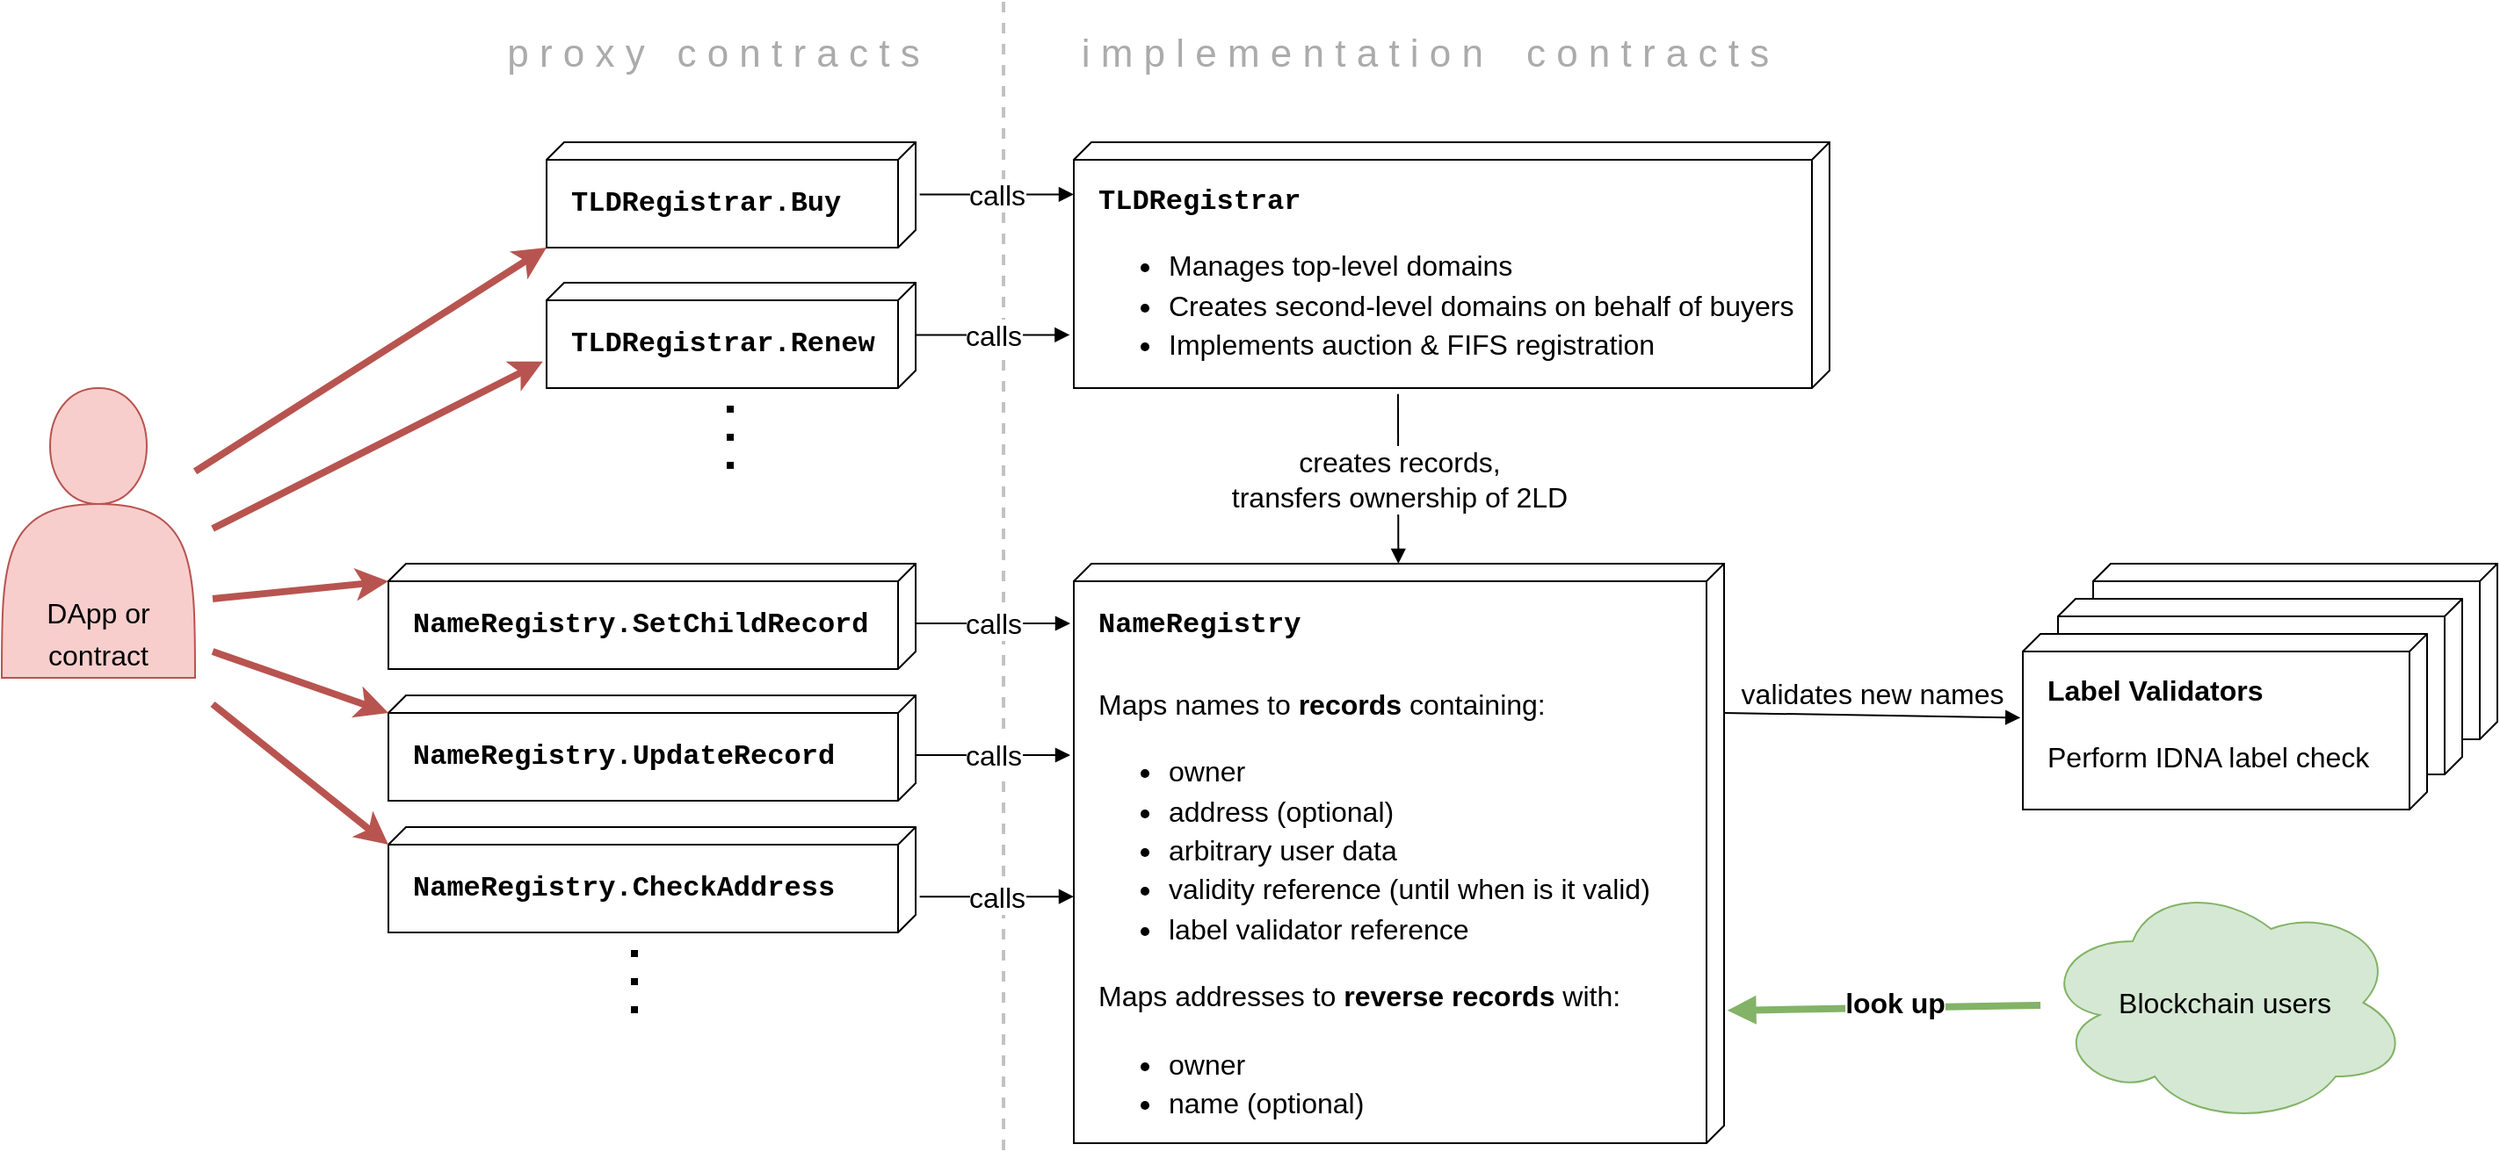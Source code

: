 <mxfile version="13.3.7" type="device"><diagram name="Page-1" id="9f46799a-70d6-7492-0946-bef42562c5a5"><mxGraphModel dx="3056" dy="1861" grid="1" gridSize="10" guides="1" tooltips="1" connect="1" arrows="1" fold="1" page="1" pageScale="1" pageWidth="1100" pageHeight="850" background="#ffffff" math="0" shadow="0"><root><mxCell id="0"/><mxCell id="1" parent="0"/><mxCell id="I59iWlHuwsUsZbzBFMiJ-25" value="" style="endArrow=none;html=1;strokeWidth=2;fontSize=22;dashed=1;strokeColor=#C2C2C2;spacing=2;jumpSize=12;startSize=6;jumpStyle=none;endSize=6;targetPerimeterSpacing=0;" edge="1" parent="1"><mxGeometry width="50" height="50" relative="1" as="geometry"><mxPoint y="-40" as="sourcePoint"/><mxPoint y="620" as="targetPoint"/></mxGeometry></mxCell><mxCell id="uSrs5bgjMilAciMme1dB-3" value="&lt;font&gt;&lt;br&gt;&lt;/font&gt;" style="verticalAlign=top;align=left;spacingTop=16;spacingLeft=12;spacingRight=12;shape=cube;size=10;direction=south;fontStyle=0;html=1;fontSize=16;fontColor=#000000;" parent="1" vertex="1"><mxGeometry x="620" y="280" width="230" height="100" as="geometry"/></mxCell><mxCell id="uSrs5bgjMilAciMme1dB-1" value="&lt;font&gt;&lt;br&gt;&lt;/font&gt;" style="verticalAlign=top;align=left;spacingTop=16;spacingLeft=12;spacingRight=12;shape=cube;size=10;direction=south;fontStyle=0;html=1;fontSize=16;fontColor=#000000;" parent="1" vertex="1"><mxGeometry x="600" y="300" width="230" height="100" as="geometry"/></mxCell><mxCell id="BdaVvMb0XZOWNrcOyZhd-1" value="&lt;font style=&quot;line-height: 140%&quot;&gt;&lt;font face=&quot;Courier New&quot;&gt;&lt;b&gt;&lt;font style=&quot;font-size: 16px&quot;&gt;NameRegistry&lt;/font&gt;&lt;br style=&quot;font-size: 16px&quot;&gt;&lt;br style=&quot;font-size: 16px&quot;&gt;&lt;/b&gt;&lt;/font&gt;Maps names to &lt;b&gt;records&lt;/b&gt; containing:&lt;br&gt;&lt;ul style=&quot;font-size: 16px&quot;&gt;&lt;li&gt;&lt;font style=&quot;font-size: 16px&quot;&gt;owner&lt;/font&gt;&lt;/li&gt;&lt;li&gt;address (optional)&lt;/li&gt;&lt;li&gt;&lt;span&gt;arbitrary user data&lt;/span&gt;&lt;/li&gt;&lt;li&gt;&lt;span&gt;validity reference (until when is&amp;nbsp;&lt;/span&gt;it valid)&lt;/li&gt;&lt;li&gt;label validator reference&lt;/li&gt;&lt;/ul&gt;&lt;div&gt;Maps addresses to &lt;b&gt;reverse records&lt;/b&gt; with:&lt;br&gt;&lt;ul style=&quot;line-height: 22.4px&quot;&gt;&lt;li&gt;owner&lt;/li&gt;&lt;li&gt;name (optional)&lt;/li&gt;&lt;/ul&gt;&lt;/div&gt;&lt;/font&gt;" style="verticalAlign=top;align=left;spacingTop=16;spacingLeft=12;spacingRight=12;shape=cube;size=10;direction=south;fontStyle=0;html=1;fontSize=16;fontColor=#000000;whiteSpace=wrap;" parent="1" vertex="1"><mxGeometry x="40" y="280" width="370" height="330" as="geometry"/></mxCell><mxCell id="BdaVvMb0XZOWNrcOyZhd-2" value="&lt;font&gt;&lt;font style=&quot;font-size: 16px&quot;&gt;&lt;b&gt;Label Validators&lt;/b&gt;&lt;/font&gt;&lt;br style=&quot;font-size: 16px&quot;&gt;&lt;br style=&quot;font-size: 16px&quot;&gt;Perform IDNA label check&lt;br&gt;&lt;/font&gt;" style="verticalAlign=top;align=left;spacingTop=16;spacingLeft=12;spacingRight=12;shape=cube;size=10;direction=south;fontStyle=0;html=1;fontSize=16;fontColor=#000000;" parent="1" vertex="1"><mxGeometry x="580" y="320" width="230" height="100" as="geometry"/></mxCell><mxCell id="BdaVvMb0XZOWNrcOyZhd-3" value="validates new names" style="html=1;verticalAlign=bottom;endArrow=block;fontSize=16;fontColor=#000000;exitX=0;exitY=0;exitDx=85;exitDy=0;exitPerimeter=0;entryX=0.477;entryY=1.006;entryDx=0;entryDy=0;entryPerimeter=0;strokeWidth=1;" parent="1" source="BdaVvMb0XZOWNrcOyZhd-1" target="BdaVvMb0XZOWNrcOyZhd-2" edge="1"><mxGeometry width="80" relative="1" as="geometry"><mxPoint x="510" y="420" as="sourcePoint"/><mxPoint x="590" y="420" as="targetPoint"/></mxGeometry></mxCell><mxCell id="BdaVvMb0XZOWNrcOyZhd-8" value="&lt;font&gt;&lt;font style=&quot;font-weight: bold ; font-family: &amp;#34;courier new&amp;#34; ; font-size: 16px&quot;&gt;TLDRegistrar&lt;/font&gt;&lt;br style=&quot;font-size: 16px&quot;&gt;&lt;ul style=&quot;line-height: 140%&quot;&gt;&lt;li&gt;&lt;font&gt;Manages top-level domains&lt;/font&gt;&lt;/li&gt;&lt;li&gt;&lt;font&gt;Creates second-level domains on behalf of buyers&lt;/font&gt;&lt;/li&gt;&lt;li&gt;&lt;font&gt;Implements auction &amp;amp; FIFS registration&lt;/font&gt;&lt;/li&gt;&lt;/ul&gt;&lt;/font&gt;" style="verticalAlign=top;align=left;spacingTop=16;spacingLeft=12;spacingRight=12;shape=cube;size=10;direction=south;fontStyle=0;html=1;fontSize=16;fontColor=#000000;" parent="1" vertex="1"><mxGeometry x="40" y="40" width="430" height="140" as="geometry"/></mxCell><mxCell id="BdaVvMb0XZOWNrcOyZhd-10" value="creates records,&lt;br&gt;transfers ownership of 2LD" style="html=1;verticalAlign=middle;endArrow=block;fontSize=16;fontColor=#000000;strokeWidth=1;exitX=1.024;exitY=0.571;exitDx=0;exitDy=0;exitPerimeter=0;" parent="1" source="BdaVvMb0XZOWNrcOyZhd-8" target="BdaVvMb0XZOWNrcOyZhd-1" edge="1"><mxGeometry width="80" relative="1" as="geometry"><mxPoint x="174" y="162" as="sourcePoint"/><mxPoint x="101" y="370" as="targetPoint"/></mxGeometry></mxCell><mxCell id="JLqXXN6Le2CpG2_xC3Ge-8" value="" style="rounded=0;orthogonalLoop=1;jettySize=auto;html=1;fontSize=16;fillColor=#f8cecc;strokeColor=#b85450;strokeWidth=4;entryX=1;entryY=1;entryDx=0;entryDy=0;entryPerimeter=0;" parent="1" source="JLqXXN6Le2CpG2_xC3Ge-3" target="I59iWlHuwsUsZbzBFMiJ-16" edge="1"><mxGeometry relative="1" as="geometry"><mxPoint x="-254" y="90" as="targetPoint"/></mxGeometry></mxCell><mxCell id="JLqXXN6Le2CpG2_xC3Ge-3" value="&lt;font style=&quot;font-size: 20px&quot;&gt;&lt;span style=&quot;font-size: 16px&quot;&gt;DApp or contract&lt;/span&gt;&lt;/font&gt;" style="shape=actor;whiteSpace=wrap;html=1;fontSize=20;verticalAlign=bottom;fontStyle=0;fillColor=#f8cecc;strokeColor=#b85450;" parent="1" vertex="1"><mxGeometry x="-570" y="180" width="110" height="165" as="geometry"/></mxCell><mxCell id="JLqXXN6Le2CpG2_xC3Ge-9" value="" style="rounded=0;orthogonalLoop=1;jettySize=auto;html=1;entryX=0;entryY=0;entryDx=10;entryDy=300;entryPerimeter=0;fontSize=16;fillColor=#f8cecc;strokeColor=#b85450;strokeWidth=4;" parent="1" target="I59iWlHuwsUsZbzBFMiJ-1" edge="1"><mxGeometry x="-0.136" y="2" relative="1" as="geometry"><mxPoint x="-450" y="300" as="sourcePoint"/><mxPoint x="44.96" y="136.88" as="targetPoint"/><mxPoint x="1" as="offset"/></mxGeometry></mxCell><mxCell id="JLqXXN6Le2CpG2_xC3Ge-15" value="Blockchain users" style="ellipse;shape=cloud;whiteSpace=wrap;html=1;fontSize=16;fillColor=#d5e8d4;strokeColor=#82b366;" parent="1" vertex="1"><mxGeometry x="590" y="460" width="210" height="140" as="geometry"/></mxCell><mxCell id="JLqXXN6Le2CpG2_xC3Ge-24" value="look up" style="html=1;verticalAlign=bottom;endArrow=block;fontSize=16;fillColor=#d5e8d4;strokeColor=#82b366;strokeWidth=4;fontStyle=1;entryX=0.771;entryY=-0.005;entryDx=0;entryDy=0;entryPerimeter=0;" parent="1" source="JLqXXN6Le2CpG2_xC3Ge-15" target="BdaVvMb0XZOWNrcOyZhd-1" edge="1"><mxGeometry x="-0.072" y="9" width="80" relative="1" as="geometry"><mxPoint x="510" y="420" as="sourcePoint"/><mxPoint x="590" y="420" as="targetPoint"/><mxPoint x="-1" as="offset"/></mxGeometry></mxCell><mxCell id="I59iWlHuwsUsZbzBFMiJ-1" value="&lt;font style=&quot;line-height: 140%&quot;&gt;&lt;font face=&quot;Courier New&quot;&gt;&lt;b&gt;&lt;font style=&quot;font-size: 16px&quot;&gt;NameRegistry.SetChildRecord&lt;/font&gt;&lt;/b&gt;&lt;/font&gt;&lt;/font&gt;" style="verticalAlign=top;align=left;spacingTop=16;spacingLeft=12;spacingRight=12;shape=cube;size=10;direction=south;fontStyle=0;html=1;fontSize=16;fontColor=#000000;whiteSpace=wrap;" vertex="1" parent="1"><mxGeometry x="-350" y="280" width="300" height="60" as="geometry"/></mxCell><mxCell id="I59iWlHuwsUsZbzBFMiJ-3" value="calls" style="html=1;verticalAlign=middle;endArrow=block;fontSize=16;fontColor=#000000;strokeWidth=1;exitX=0.567;exitY=-0.001;exitDx=0;exitDy=0;exitPerimeter=0;" edge="1" parent="1" source="I59iWlHuwsUsZbzBFMiJ-1"><mxGeometry width="80" relative="1" as="geometry"><mxPoint x="-120.0" y="390.0" as="sourcePoint"/><mxPoint x="38" y="314" as="targetPoint"/></mxGeometry></mxCell><mxCell id="I59iWlHuwsUsZbzBFMiJ-4" value="&lt;font style=&quot;line-height: 140%&quot;&gt;&lt;font face=&quot;Courier New&quot;&gt;&lt;b&gt;&lt;font style=&quot;font-size: 16px&quot;&gt;NameRegistry.UpdateRecord&lt;/font&gt;&lt;/b&gt;&lt;/font&gt;&lt;/font&gt;" style="verticalAlign=top;align=left;spacingTop=16;spacingLeft=12;spacingRight=12;shape=cube;size=10;direction=south;fontStyle=0;html=1;fontSize=16;fontColor=#000000;whiteSpace=wrap;" vertex="1" parent="1"><mxGeometry x="-350" y="355" width="300" height="60" as="geometry"/></mxCell><mxCell id="I59iWlHuwsUsZbzBFMiJ-5" value="calls" style="html=1;verticalAlign=middle;endArrow=block;fontSize=16;fontColor=#000000;strokeWidth=1;exitX=0.567;exitY=-0.001;exitDx=0;exitDy=0;exitPerimeter=0;" edge="1" parent="1" source="I59iWlHuwsUsZbzBFMiJ-4"><mxGeometry width="80" relative="1" as="geometry"><mxPoint x="-120.0" y="465.0" as="sourcePoint"/><mxPoint x="38" y="389" as="targetPoint"/></mxGeometry></mxCell><mxCell id="I59iWlHuwsUsZbzBFMiJ-8" value="" style="endArrow=none;dashed=1;html=1;dashPattern=1 3;strokeWidth=4;" edge="1" parent="1"><mxGeometry width="50" height="50" relative="1" as="geometry"><mxPoint x="-210" y="500" as="sourcePoint"/><mxPoint x="-210" y="540" as="targetPoint"/></mxGeometry></mxCell><mxCell id="I59iWlHuwsUsZbzBFMiJ-9" value="&lt;font style=&quot;line-height: 140%&quot;&gt;&lt;font face=&quot;Courier New&quot;&gt;&lt;b&gt;&lt;font style=&quot;font-size: 16px&quot;&gt;NameRegistry.CheckAddress&lt;/font&gt;&lt;/b&gt;&lt;/font&gt;&lt;/font&gt;" style="verticalAlign=top;align=left;spacingTop=16;spacingLeft=12;spacingRight=12;shape=cube;size=10;direction=south;fontStyle=0;html=1;fontSize=16;fontColor=#000000;whiteSpace=wrap;" vertex="1" parent="1"><mxGeometry x="-350" y="430" width="300" height="60" as="geometry"/></mxCell><mxCell id="I59iWlHuwsUsZbzBFMiJ-10" value="calls" style="html=1;verticalAlign=middle;endArrow=block;fontSize=16;fontColor=#000000;strokeWidth=1;exitX=0.567;exitY=-0.001;exitDx=0;exitDy=0;exitPerimeter=0;" edge="1" parent="1"><mxGeometry width="80" relative="1" as="geometry"><mxPoint x="-47.7" y="469.6" as="sourcePoint"/><mxPoint x="40" y="469.58" as="targetPoint"/></mxGeometry></mxCell><mxCell id="I59iWlHuwsUsZbzBFMiJ-12" value="" style="rounded=0;orthogonalLoop=1;jettySize=auto;html=1;entryX=0;entryY=0;entryDx=10;entryDy=300;entryPerimeter=0;fontSize=16;fillColor=#f8cecc;strokeColor=#b85450;strokeWidth=4;" edge="1" parent="1" target="I59iWlHuwsUsZbzBFMiJ-4"><mxGeometry x="-0.136" y="2" relative="1" as="geometry"><mxPoint x="-450" y="330" as="sourcePoint"/><mxPoint x="-340" y="300" as="targetPoint"/><mxPoint x="1" as="offset"/></mxGeometry></mxCell><mxCell id="I59iWlHuwsUsZbzBFMiJ-13" value="" style="rounded=0;orthogonalLoop=1;jettySize=auto;html=1;entryX=0;entryY=0;entryDx=10;entryDy=300;entryPerimeter=0;fontSize=16;fillColor=#f8cecc;strokeColor=#b85450;strokeWidth=4;" edge="1" parent="1" target="I59iWlHuwsUsZbzBFMiJ-9"><mxGeometry x="-0.136" y="2" relative="1" as="geometry"><mxPoint x="-450" y="360" as="sourcePoint"/><mxPoint x="-340" y="375" as="targetPoint"/><mxPoint x="1" as="offset"/></mxGeometry></mxCell><mxCell id="I59iWlHuwsUsZbzBFMiJ-14" value="&lt;font style=&quot;line-height: 140%&quot;&gt;&lt;font face=&quot;Courier New&quot;&gt;&lt;b&gt;&lt;font style=&quot;font-size: 16px&quot;&gt;TLDRegistrar.Renew&lt;/font&gt;&lt;/b&gt;&lt;/font&gt;&lt;/font&gt;" style="verticalAlign=top;align=left;spacingTop=16;spacingLeft=12;spacingRight=12;shape=cube;size=10;direction=south;fontStyle=0;html=1;fontSize=16;fontColor=#000000;whiteSpace=wrap;" vertex="1" parent="1"><mxGeometry x="-260" y="120" width="210" height="60" as="geometry"/></mxCell><mxCell id="I59iWlHuwsUsZbzBFMiJ-16" value="&lt;font style=&quot;line-height: 140%&quot;&gt;&lt;font face=&quot;Courier New&quot;&gt;&lt;b&gt;&lt;font style=&quot;font-size: 16px&quot;&gt;TLDRegistrar.Buy&lt;/font&gt;&lt;/b&gt;&lt;/font&gt;&lt;/font&gt;" style="verticalAlign=top;align=left;spacingTop=16;spacingLeft=12;spacingRight=12;shape=cube;size=10;direction=south;fontStyle=0;html=1;fontSize=16;fontColor=#000000;whiteSpace=wrap;" vertex="1" parent="1"><mxGeometry x="-260" y="40" width="210" height="60" as="geometry"/></mxCell><mxCell id="I59iWlHuwsUsZbzBFMiJ-17" value="" style="rounded=0;orthogonalLoop=1;jettySize=auto;html=1;fontSize=16;fillColor=#f8cecc;strokeColor=#b85450;strokeWidth=4;entryX=0.747;entryY=1.01;entryDx=0;entryDy=0;entryPerimeter=0;" edge="1" parent="1" target="I59iWlHuwsUsZbzBFMiJ-14"><mxGeometry relative="1" as="geometry"><mxPoint x="-450" y="260" as="sourcePoint"/><mxPoint x="-243.57" y="91.96" as="targetPoint"/></mxGeometry></mxCell><mxCell id="I59iWlHuwsUsZbzBFMiJ-18" value="" style="endArrow=none;dashed=1;html=1;dashPattern=1 3;strokeWidth=4;" edge="1" parent="1"><mxGeometry width="50" height="50" relative="1" as="geometry"><mxPoint x="-155.5" y="190" as="sourcePoint"/><mxPoint x="-155.5" y="230" as="targetPoint"/></mxGeometry></mxCell><mxCell id="I59iWlHuwsUsZbzBFMiJ-19" value="calls" style="html=1;verticalAlign=middle;endArrow=block;fontSize=16;fontColor=#000000;strokeWidth=1;exitX=0.567;exitY=-0.001;exitDx=0;exitDy=0;exitPerimeter=0;" edge="1" parent="1"><mxGeometry width="80" relative="1" as="geometry"><mxPoint x="-47.7" y="69.73" as="sourcePoint"/><mxPoint x="40" y="69.71" as="targetPoint"/></mxGeometry></mxCell><mxCell id="I59iWlHuwsUsZbzBFMiJ-20" value="calls" style="html=1;verticalAlign=middle;endArrow=block;fontSize=16;fontColor=#000000;strokeWidth=1;exitX=0.567;exitY=-0.001;exitDx=0;exitDy=0;exitPerimeter=0;" edge="1" parent="1"><mxGeometry width="80" relative="1" as="geometry"><mxPoint x="-50.0" y="149.73" as="sourcePoint"/><mxPoint x="37.7" y="149.71" as="targetPoint"/></mxGeometry></mxCell><mxCell id="I59iWlHuwsUsZbzBFMiJ-22" value="p r o x y&amp;nbsp; &amp;nbsp;c o n t r a c t s" style="text;html=1;strokeColor=none;fillColor=none;align=center;verticalAlign=middle;whiteSpace=wrap;rounded=0;fontSize=22;spacing=2;fontColor=#ABABAB;" vertex="1" parent="1"><mxGeometry x="-330" y="-20" width="330" height="20" as="geometry"/></mxCell><mxCell id="I59iWlHuwsUsZbzBFMiJ-23" value="i m p l e m e n t a t i o n&amp;nbsp; &amp;nbsp; c o n t r a c t s" style="text;html=1;strokeColor=none;fillColor=none;align=center;verticalAlign=middle;whiteSpace=wrap;rounded=0;fontSize=22;spacing=2;fontColor=#ABABAB;" vertex="1" parent="1"><mxGeometry x="10" y="-20" width="460" height="20" as="geometry"/></mxCell></root></mxGraphModel></diagram></mxfile>